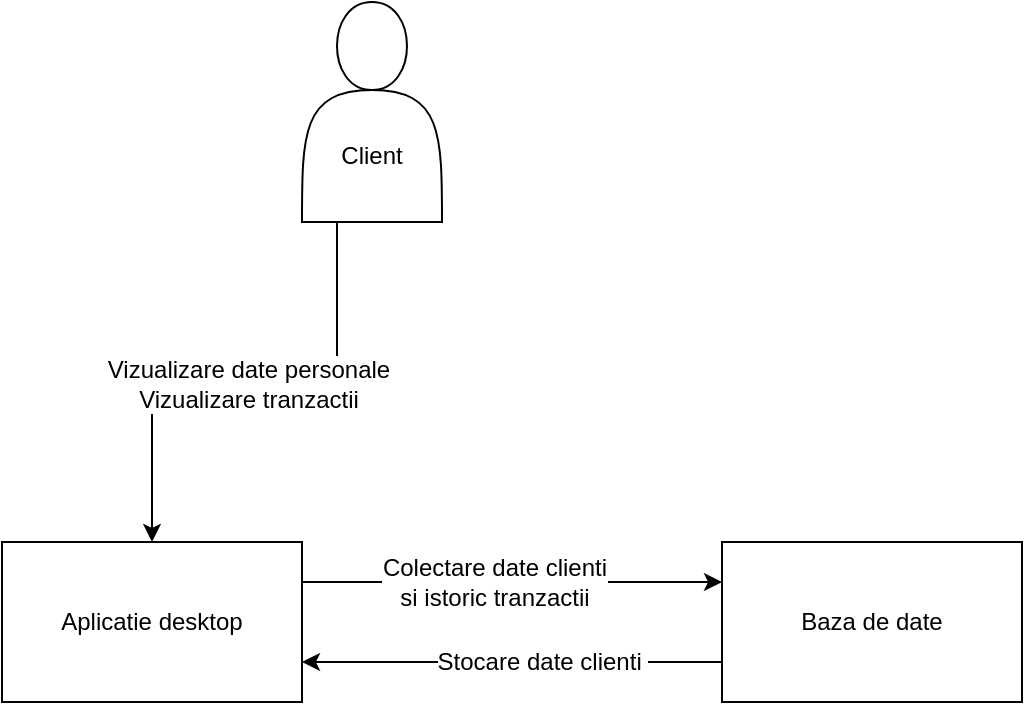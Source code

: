 <mxfile version="12.2.6" type="device" pages="1"><diagram id="cD_Pv4XBa-mL-h4MN7rq" name="Page-1"><mxGraphModel dx="1408" dy="748" grid="1" gridSize="10" guides="1" tooltips="1" connect="1" arrows="1" fold="1" page="1" pageScale="1" pageWidth="850" pageHeight="1100" math="0" shadow="0"><root><mxCell id="0"/><mxCell id="1" parent="0"/><mxCell id="IHpuPekqbKJpdxmN-z24-3" style="edgeStyle=orthogonalEdgeStyle;rounded=0;orthogonalLoop=1;jettySize=auto;html=1;exitX=0.25;exitY=1;exitDx=0;exitDy=0;entryX=0.5;entryY=0;entryDx=0;entryDy=0;" edge="1" parent="1" source="IHpuPekqbKJpdxmN-z24-1" target="IHpuPekqbKJpdxmN-z24-2"><mxGeometry relative="1" as="geometry"/></mxCell><mxCell id="IHpuPekqbKJpdxmN-z24-4" value="Vizualizare date personale&lt;br&gt;Vizualizare tranzactii" style="text;html=1;resizable=0;points=[];align=center;verticalAlign=middle;labelBackgroundColor=#ffffff;" vertex="1" connectable="0" parent="IHpuPekqbKJpdxmN-z24-3"><mxGeometry x="-0.562" y="-21" relative="1" as="geometry"><mxPoint x="-24" y="25" as="offset"/></mxGeometry></mxCell><mxCell id="IHpuPekqbKJpdxmN-z24-1" value="&lt;br&gt;&lt;br&gt;&lt;br&gt;Client" style="shape=actor;whiteSpace=wrap;html=1;" vertex="1" parent="1"><mxGeometry x="330" y="90" width="70" height="110" as="geometry"/></mxCell><mxCell id="IHpuPekqbKJpdxmN-z24-6" style="edgeStyle=orthogonalEdgeStyle;rounded=0;orthogonalLoop=1;jettySize=auto;html=1;entryX=0;entryY=0.25;entryDx=0;entryDy=0;exitX=1;exitY=0.25;exitDx=0;exitDy=0;" edge="1" parent="1" source="IHpuPekqbKJpdxmN-z24-2" target="IHpuPekqbKJpdxmN-z24-5"><mxGeometry relative="1" as="geometry"/></mxCell><mxCell id="IHpuPekqbKJpdxmN-z24-7" value="Colectare date clienti &lt;br&gt;si istoric tranzactii" style="text;html=1;resizable=0;points=[];align=center;verticalAlign=middle;labelBackgroundColor=#ffffff;" vertex="1" connectable="0" parent="IHpuPekqbKJpdxmN-z24-6"><mxGeometry x="-0.264" y="3" relative="1" as="geometry"><mxPoint x="18" y="3" as="offset"/></mxGeometry></mxCell><mxCell id="IHpuPekqbKJpdxmN-z24-2" value="Aplicatie desktop" style="rounded=0;whiteSpace=wrap;html=1;" vertex="1" parent="1"><mxGeometry x="180" y="360" width="150" height="80" as="geometry"/></mxCell><mxCell id="IHpuPekqbKJpdxmN-z24-8" value="&lt;font style=&quot;font-size: 12px&quot;&gt;Stocare date clienti&amp;nbsp;&lt;/font&gt;" style="edgeStyle=orthogonalEdgeStyle;rounded=0;orthogonalLoop=1;jettySize=auto;html=1;exitX=0;exitY=0.75;exitDx=0;exitDy=0;entryX=1;entryY=0.75;entryDx=0;entryDy=0;" edge="1" parent="1" source="IHpuPekqbKJpdxmN-z24-5" target="IHpuPekqbKJpdxmN-z24-2"><mxGeometry x="-0.143" relative="1" as="geometry"><mxPoint as="offset"/></mxGeometry></mxCell><mxCell id="IHpuPekqbKJpdxmN-z24-5" value="Baza de date" style="rounded=0;whiteSpace=wrap;html=1;" vertex="1" parent="1"><mxGeometry x="540" y="360" width="150" height="80" as="geometry"/></mxCell></root></mxGraphModel></diagram></mxfile>